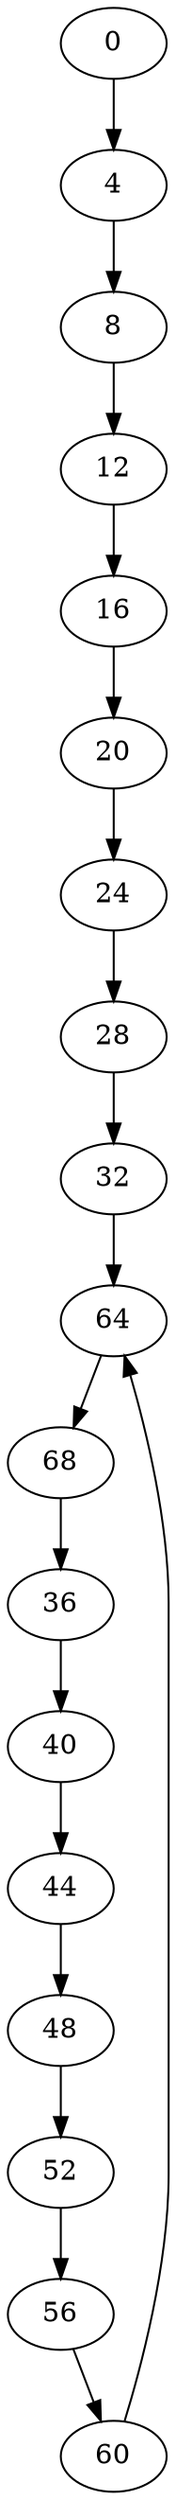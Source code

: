 digraph G {
"0" -> "4"
"12" -> "16"
"16" -> "20"
"20" -> "24"
"24" -> "28"
"28" -> "32"
"32" -> "64"
"36" -> "40"
"4" -> "8"
"40" -> "44"
"44" -> "48"
"48" -> "52"
"52" -> "56"
"56" -> "60"
"60" -> "64"
"64" -> "68"
"68" -> "36"
"8" -> "12"
}